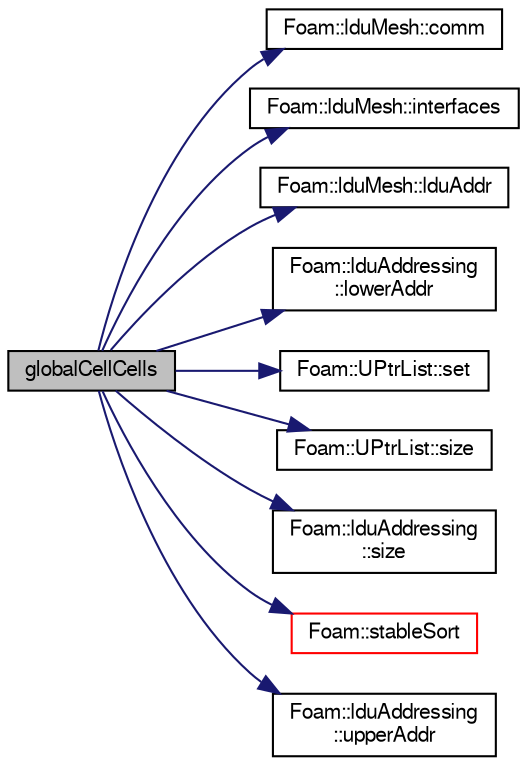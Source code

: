 digraph "globalCellCells"
{
  bgcolor="transparent";
  edge [fontname="FreeSans",fontsize="10",labelfontname="FreeSans",labelfontsize="10"];
  node [fontname="FreeSans",fontsize="10",shape=record];
  rankdir="LR";
  Node1 [label="globalCellCells",height=0.2,width=0.4,color="black", fillcolor="grey75", style="filled" fontcolor="black"];
  Node1 -> Node2 [color="midnightblue",fontsize="10",style="solid",fontname="FreeSans"];
  Node2 [label="Foam::lduMesh::comm",height=0.2,width=0.4,color="black",URL="$a01247.html#a0cbbacb7f81d23eab556e8696b08bdb2",tooltip="Return communicator used for parallel communication. "];
  Node1 -> Node3 [color="midnightblue",fontsize="10",style="solid",fontname="FreeSans"];
  Node3 [label="Foam::lduMesh::interfaces",height=0.2,width=0.4,color="black",URL="$a01247.html#abc0f20b01dc74c48d4f2da3c399f13b9",tooltip="Return a list of pointers for each patch. "];
  Node1 -> Node4 [color="midnightblue",fontsize="10",style="solid",fontname="FreeSans"];
  Node4 [label="Foam::lduMesh::lduAddr",height=0.2,width=0.4,color="black",URL="$a01247.html#af9d1b76b0bf69742df5ae6ea9ccdc729",tooltip="Return ldu addressing. "];
  Node1 -> Node5 [color="midnightblue",fontsize="10",style="solid",fontname="FreeSans"];
  Node5 [label="Foam::lduAddressing\l::lowerAddr",height=0.2,width=0.4,color="black",URL="$a01240.html#acd71c2321f86cb61103e8d46142d19b3",tooltip="Return lower addressing. "];
  Node1 -> Node6 [color="midnightblue",fontsize="10",style="solid",fontname="FreeSans"];
  Node6 [label="Foam::UPtrList::set",height=0.2,width=0.4,color="black",URL="$a02692.html#affa9210cfaa91a145f3a9618d4ef3baf",tooltip="Is element set. "];
  Node1 -> Node7 [color="midnightblue",fontsize="10",style="solid",fontname="FreeSans"];
  Node7 [label="Foam::UPtrList::size",height=0.2,width=0.4,color="black",URL="$a02692.html#a723361dc2020160f5492e8fe2d09fa44",tooltip="Return the number of elements in the UPtrList. "];
  Node1 -> Node8 [color="midnightblue",fontsize="10",style="solid",fontname="FreeSans"];
  Node8 [label="Foam::lduAddressing\l::size",height=0.2,width=0.4,color="black",URL="$a01240.html#a65cea301e2d6033c43932d12d91c792f",tooltip="Return number of equations. "];
  Node1 -> Node9 [color="midnightblue",fontsize="10",style="solid",fontname="FreeSans"];
  Node9 [label="Foam::stableSort",height=0.2,width=0.4,color="red",URL="$a10237.html#ac70ba9dd7bbc030636a4a4e2e9825c3c"];
  Node1 -> Node10 [color="midnightblue",fontsize="10",style="solid",fontname="FreeSans"];
  Node10 [label="Foam::lduAddressing\l::upperAddr",height=0.2,width=0.4,color="black",URL="$a01240.html#ac0baafb7743d958e9e27804c8c53f1b8",tooltip="Return upper addressing. "];
}
